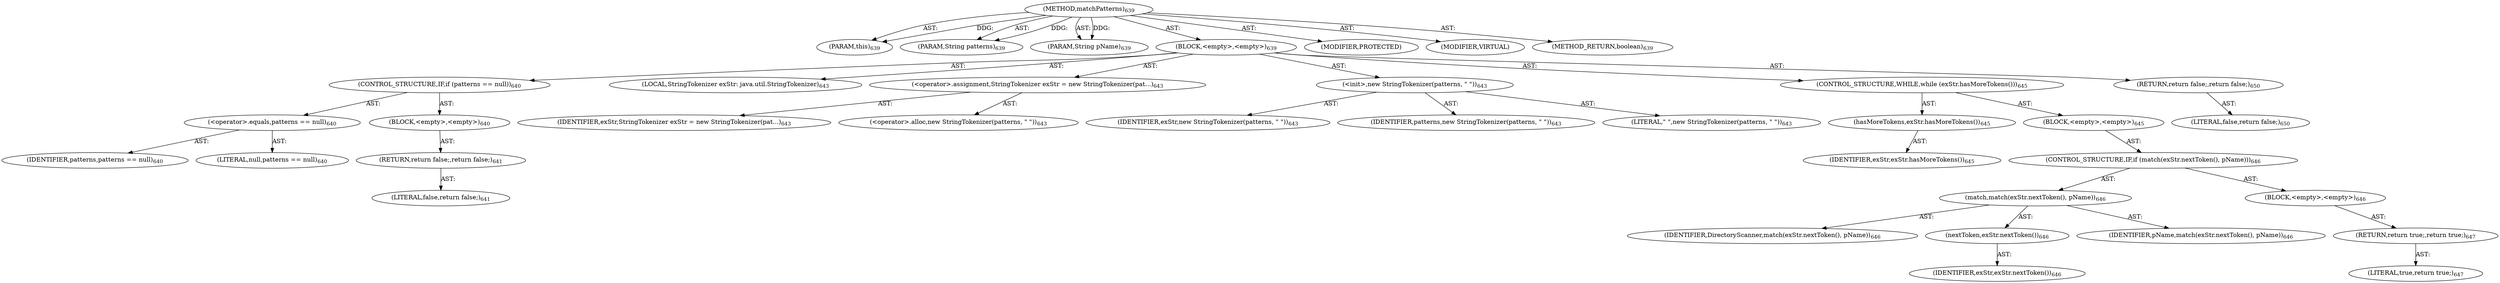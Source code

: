 digraph "matchPatterns" {  
"111669149707" [label = <(METHOD,matchPatterns)<SUB>639</SUB>> ]
"115964117042" [label = <(PARAM,this)<SUB>639</SUB>> ]
"115964117043" [label = <(PARAM,String patterns)<SUB>639</SUB>> ]
"115964117044" [label = <(PARAM,String pName)<SUB>639</SUB>> ]
"25769803825" [label = <(BLOCK,&lt;empty&gt;,&lt;empty&gt;)<SUB>639</SUB>> ]
"47244640292" [label = <(CONTROL_STRUCTURE,IF,if (patterns == null))<SUB>640</SUB>> ]
"30064771434" [label = <(&lt;operator&gt;.equals,patterns == null)<SUB>640</SUB>> ]
"68719477066" [label = <(IDENTIFIER,patterns,patterns == null)<SUB>640</SUB>> ]
"90194313288" [label = <(LITERAL,null,patterns == null)<SUB>640</SUB>> ]
"25769803826" [label = <(BLOCK,&lt;empty&gt;,&lt;empty&gt;)<SUB>640</SUB>> ]
"146028888068" [label = <(RETURN,return false;,return false;)<SUB>641</SUB>> ]
"90194313289" [label = <(LITERAL,false,return false;)<SUB>641</SUB>> ]
"94489280555" [label = <(LOCAL,StringTokenizer exStr: java.util.StringTokenizer)<SUB>643</SUB>> ]
"30064771435" [label = <(&lt;operator&gt;.assignment,StringTokenizer exStr = new StringTokenizer(pat...)<SUB>643</SUB>> ]
"68719477067" [label = <(IDENTIFIER,exStr,StringTokenizer exStr = new StringTokenizer(pat...)<SUB>643</SUB>> ]
"30064771436" [label = <(&lt;operator&gt;.alloc,new StringTokenizer(patterns, &quot; &quot;))<SUB>643</SUB>> ]
"30064771437" [label = <(&lt;init&gt;,new StringTokenizer(patterns, &quot; &quot;))<SUB>643</SUB>> ]
"68719477068" [label = <(IDENTIFIER,exStr,new StringTokenizer(patterns, &quot; &quot;))<SUB>643</SUB>> ]
"68719477069" [label = <(IDENTIFIER,patterns,new StringTokenizer(patterns, &quot; &quot;))<SUB>643</SUB>> ]
"90194313290" [label = <(LITERAL,&quot; &quot;,new StringTokenizer(patterns, &quot; &quot;))<SUB>643</SUB>> ]
"47244640293" [label = <(CONTROL_STRUCTURE,WHILE,while (exStr.hasMoreTokens()))<SUB>645</SUB>> ]
"30064771438" [label = <(hasMoreTokens,exStr.hasMoreTokens())<SUB>645</SUB>> ]
"68719477070" [label = <(IDENTIFIER,exStr,exStr.hasMoreTokens())<SUB>645</SUB>> ]
"25769803827" [label = <(BLOCK,&lt;empty&gt;,&lt;empty&gt;)<SUB>645</SUB>> ]
"47244640294" [label = <(CONTROL_STRUCTURE,IF,if (match(exStr.nextToken(), pName)))<SUB>646</SUB>> ]
"30064771439" [label = <(match,match(exStr.nextToken(), pName))<SUB>646</SUB>> ]
"68719477071" [label = <(IDENTIFIER,DirectoryScanner,match(exStr.nextToken(), pName))<SUB>646</SUB>> ]
"30064771440" [label = <(nextToken,exStr.nextToken())<SUB>646</SUB>> ]
"68719477072" [label = <(IDENTIFIER,exStr,exStr.nextToken())<SUB>646</SUB>> ]
"68719477073" [label = <(IDENTIFIER,pName,match(exStr.nextToken(), pName))<SUB>646</SUB>> ]
"25769803828" [label = <(BLOCK,&lt;empty&gt;,&lt;empty&gt;)<SUB>646</SUB>> ]
"146028888069" [label = <(RETURN,return true;,return true;)<SUB>647</SUB>> ]
"90194313291" [label = <(LITERAL,true,return true;)<SUB>647</SUB>> ]
"146028888070" [label = <(RETURN,return false;,return false;)<SUB>650</SUB>> ]
"90194313292" [label = <(LITERAL,false,return false;)<SUB>650</SUB>> ]
"133143986221" [label = <(MODIFIER,PROTECTED)> ]
"133143986222" [label = <(MODIFIER,VIRTUAL)> ]
"128849018891" [label = <(METHOD_RETURN,boolean)<SUB>639</SUB>> ]
  "111669149707" -> "115964117042"  [ label = "AST: "] 
  "111669149707" -> "115964117043"  [ label = "AST: "] 
  "111669149707" -> "115964117044"  [ label = "AST: "] 
  "111669149707" -> "25769803825"  [ label = "AST: "] 
  "111669149707" -> "133143986221"  [ label = "AST: "] 
  "111669149707" -> "133143986222"  [ label = "AST: "] 
  "111669149707" -> "128849018891"  [ label = "AST: "] 
  "25769803825" -> "47244640292"  [ label = "AST: "] 
  "25769803825" -> "94489280555"  [ label = "AST: "] 
  "25769803825" -> "30064771435"  [ label = "AST: "] 
  "25769803825" -> "30064771437"  [ label = "AST: "] 
  "25769803825" -> "47244640293"  [ label = "AST: "] 
  "25769803825" -> "146028888070"  [ label = "AST: "] 
  "47244640292" -> "30064771434"  [ label = "AST: "] 
  "47244640292" -> "25769803826"  [ label = "AST: "] 
  "30064771434" -> "68719477066"  [ label = "AST: "] 
  "30064771434" -> "90194313288"  [ label = "AST: "] 
  "25769803826" -> "146028888068"  [ label = "AST: "] 
  "146028888068" -> "90194313289"  [ label = "AST: "] 
  "30064771435" -> "68719477067"  [ label = "AST: "] 
  "30064771435" -> "30064771436"  [ label = "AST: "] 
  "30064771437" -> "68719477068"  [ label = "AST: "] 
  "30064771437" -> "68719477069"  [ label = "AST: "] 
  "30064771437" -> "90194313290"  [ label = "AST: "] 
  "47244640293" -> "30064771438"  [ label = "AST: "] 
  "47244640293" -> "25769803827"  [ label = "AST: "] 
  "30064771438" -> "68719477070"  [ label = "AST: "] 
  "25769803827" -> "47244640294"  [ label = "AST: "] 
  "47244640294" -> "30064771439"  [ label = "AST: "] 
  "47244640294" -> "25769803828"  [ label = "AST: "] 
  "30064771439" -> "68719477071"  [ label = "AST: "] 
  "30064771439" -> "30064771440"  [ label = "AST: "] 
  "30064771439" -> "68719477073"  [ label = "AST: "] 
  "30064771440" -> "68719477072"  [ label = "AST: "] 
  "25769803828" -> "146028888069"  [ label = "AST: "] 
  "146028888069" -> "90194313291"  [ label = "AST: "] 
  "146028888070" -> "90194313292"  [ label = "AST: "] 
  "111669149707" -> "115964117042"  [ label = "DDG: "] 
  "111669149707" -> "115964117043"  [ label = "DDG: "] 
  "111669149707" -> "115964117044"  [ label = "DDG: "] 
}
